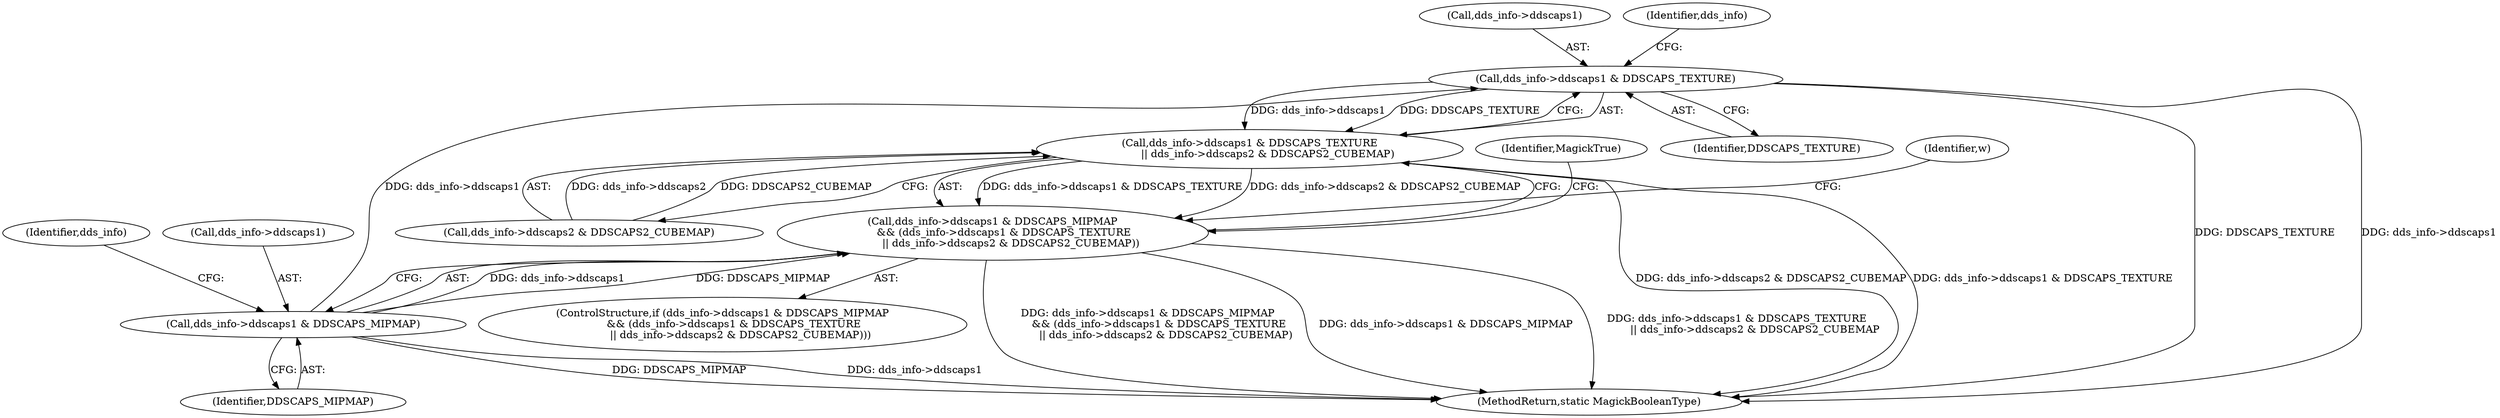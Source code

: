 digraph "0_ImageMagick_21eae25a8db5fdcd112dbcfcd9e5c37e32d32e2f_0@pointer" {
"1000135" [label="(Call,dds_info->ddscaps1 & DDSCAPS_TEXTURE)"];
"1000129" [label="(Call,dds_info->ddscaps1 & DDSCAPS_MIPMAP)"];
"1000134" [label="(Call,dds_info->ddscaps1 & DDSCAPS_TEXTURE\n           || dds_info->ddscaps2 & DDSCAPS2_CUBEMAP)"];
"1000128" [label="(Call,dds_info->ddscaps1 & DDSCAPS_MIPMAP\n       && (dds_info->ddscaps1 & DDSCAPS_TEXTURE\n           || dds_info->ddscaps2 & DDSCAPS2_CUBEMAP))"];
"1000136" [label="(Call,dds_info->ddscaps1)"];
"1000134" [label="(Call,dds_info->ddscaps1 & DDSCAPS_TEXTURE\n           || dds_info->ddscaps2 & DDSCAPS2_CUBEMAP)"];
"1000139" [label="(Identifier,DDSCAPS_TEXTURE)"];
"1000129" [label="(Call,dds_info->ddscaps1 & DDSCAPS_MIPMAP)"];
"1000140" [label="(Call,dds_info->ddscaps2 & DDSCAPS2_CUBEMAP)"];
"1000135" [label="(Call,dds_info->ddscaps1 & DDSCAPS_TEXTURE)"];
"1000137" [label="(Identifier,dds_info)"];
"1000201" [label="(MethodReturn,static MagickBooleanType)"];
"1000147" [label="(Identifier,w)"];
"1000127" [label="(ControlStructure,if (dds_info->ddscaps1 & DDSCAPS_MIPMAP\n       && (dds_info->ddscaps1 & DDSCAPS_TEXTURE\n           || dds_info->ddscaps2 & DDSCAPS2_CUBEMAP)))"];
"1000142" [label="(Identifier,dds_info)"];
"1000200" [label="(Identifier,MagickTrue)"];
"1000128" [label="(Call,dds_info->ddscaps1 & DDSCAPS_MIPMAP\n       && (dds_info->ddscaps1 & DDSCAPS_TEXTURE\n           || dds_info->ddscaps2 & DDSCAPS2_CUBEMAP))"];
"1000133" [label="(Identifier,DDSCAPS_MIPMAP)"];
"1000130" [label="(Call,dds_info->ddscaps1)"];
"1000135" -> "1000134"  [label="AST: "];
"1000135" -> "1000139"  [label="CFG: "];
"1000136" -> "1000135"  [label="AST: "];
"1000139" -> "1000135"  [label="AST: "];
"1000142" -> "1000135"  [label="CFG: "];
"1000134" -> "1000135"  [label="CFG: "];
"1000135" -> "1000201"  [label="DDG: DDSCAPS_TEXTURE"];
"1000135" -> "1000201"  [label="DDG: dds_info->ddscaps1"];
"1000135" -> "1000134"  [label="DDG: dds_info->ddscaps1"];
"1000135" -> "1000134"  [label="DDG: DDSCAPS_TEXTURE"];
"1000129" -> "1000135"  [label="DDG: dds_info->ddscaps1"];
"1000129" -> "1000128"  [label="AST: "];
"1000129" -> "1000133"  [label="CFG: "];
"1000130" -> "1000129"  [label="AST: "];
"1000133" -> "1000129"  [label="AST: "];
"1000137" -> "1000129"  [label="CFG: "];
"1000128" -> "1000129"  [label="CFG: "];
"1000129" -> "1000201"  [label="DDG: DDSCAPS_MIPMAP"];
"1000129" -> "1000201"  [label="DDG: dds_info->ddscaps1"];
"1000129" -> "1000128"  [label="DDG: dds_info->ddscaps1"];
"1000129" -> "1000128"  [label="DDG: DDSCAPS_MIPMAP"];
"1000134" -> "1000128"  [label="AST: "];
"1000134" -> "1000140"  [label="CFG: "];
"1000140" -> "1000134"  [label="AST: "];
"1000128" -> "1000134"  [label="CFG: "];
"1000134" -> "1000201"  [label="DDG: dds_info->ddscaps2 & DDSCAPS2_CUBEMAP"];
"1000134" -> "1000201"  [label="DDG: dds_info->ddscaps1 & DDSCAPS_TEXTURE"];
"1000134" -> "1000128"  [label="DDG: dds_info->ddscaps1 & DDSCAPS_TEXTURE"];
"1000134" -> "1000128"  [label="DDG: dds_info->ddscaps2 & DDSCAPS2_CUBEMAP"];
"1000140" -> "1000134"  [label="DDG: dds_info->ddscaps2"];
"1000140" -> "1000134"  [label="DDG: DDSCAPS2_CUBEMAP"];
"1000128" -> "1000127"  [label="AST: "];
"1000147" -> "1000128"  [label="CFG: "];
"1000200" -> "1000128"  [label="CFG: "];
"1000128" -> "1000201"  [label="DDG: dds_info->ddscaps1 & DDSCAPS_MIPMAP\n       && (dds_info->ddscaps1 & DDSCAPS_TEXTURE\n           || dds_info->ddscaps2 & DDSCAPS2_CUBEMAP)"];
"1000128" -> "1000201"  [label="DDG: dds_info->ddscaps1 & DDSCAPS_MIPMAP"];
"1000128" -> "1000201"  [label="DDG: dds_info->ddscaps1 & DDSCAPS_TEXTURE\n           || dds_info->ddscaps2 & DDSCAPS2_CUBEMAP"];
}
